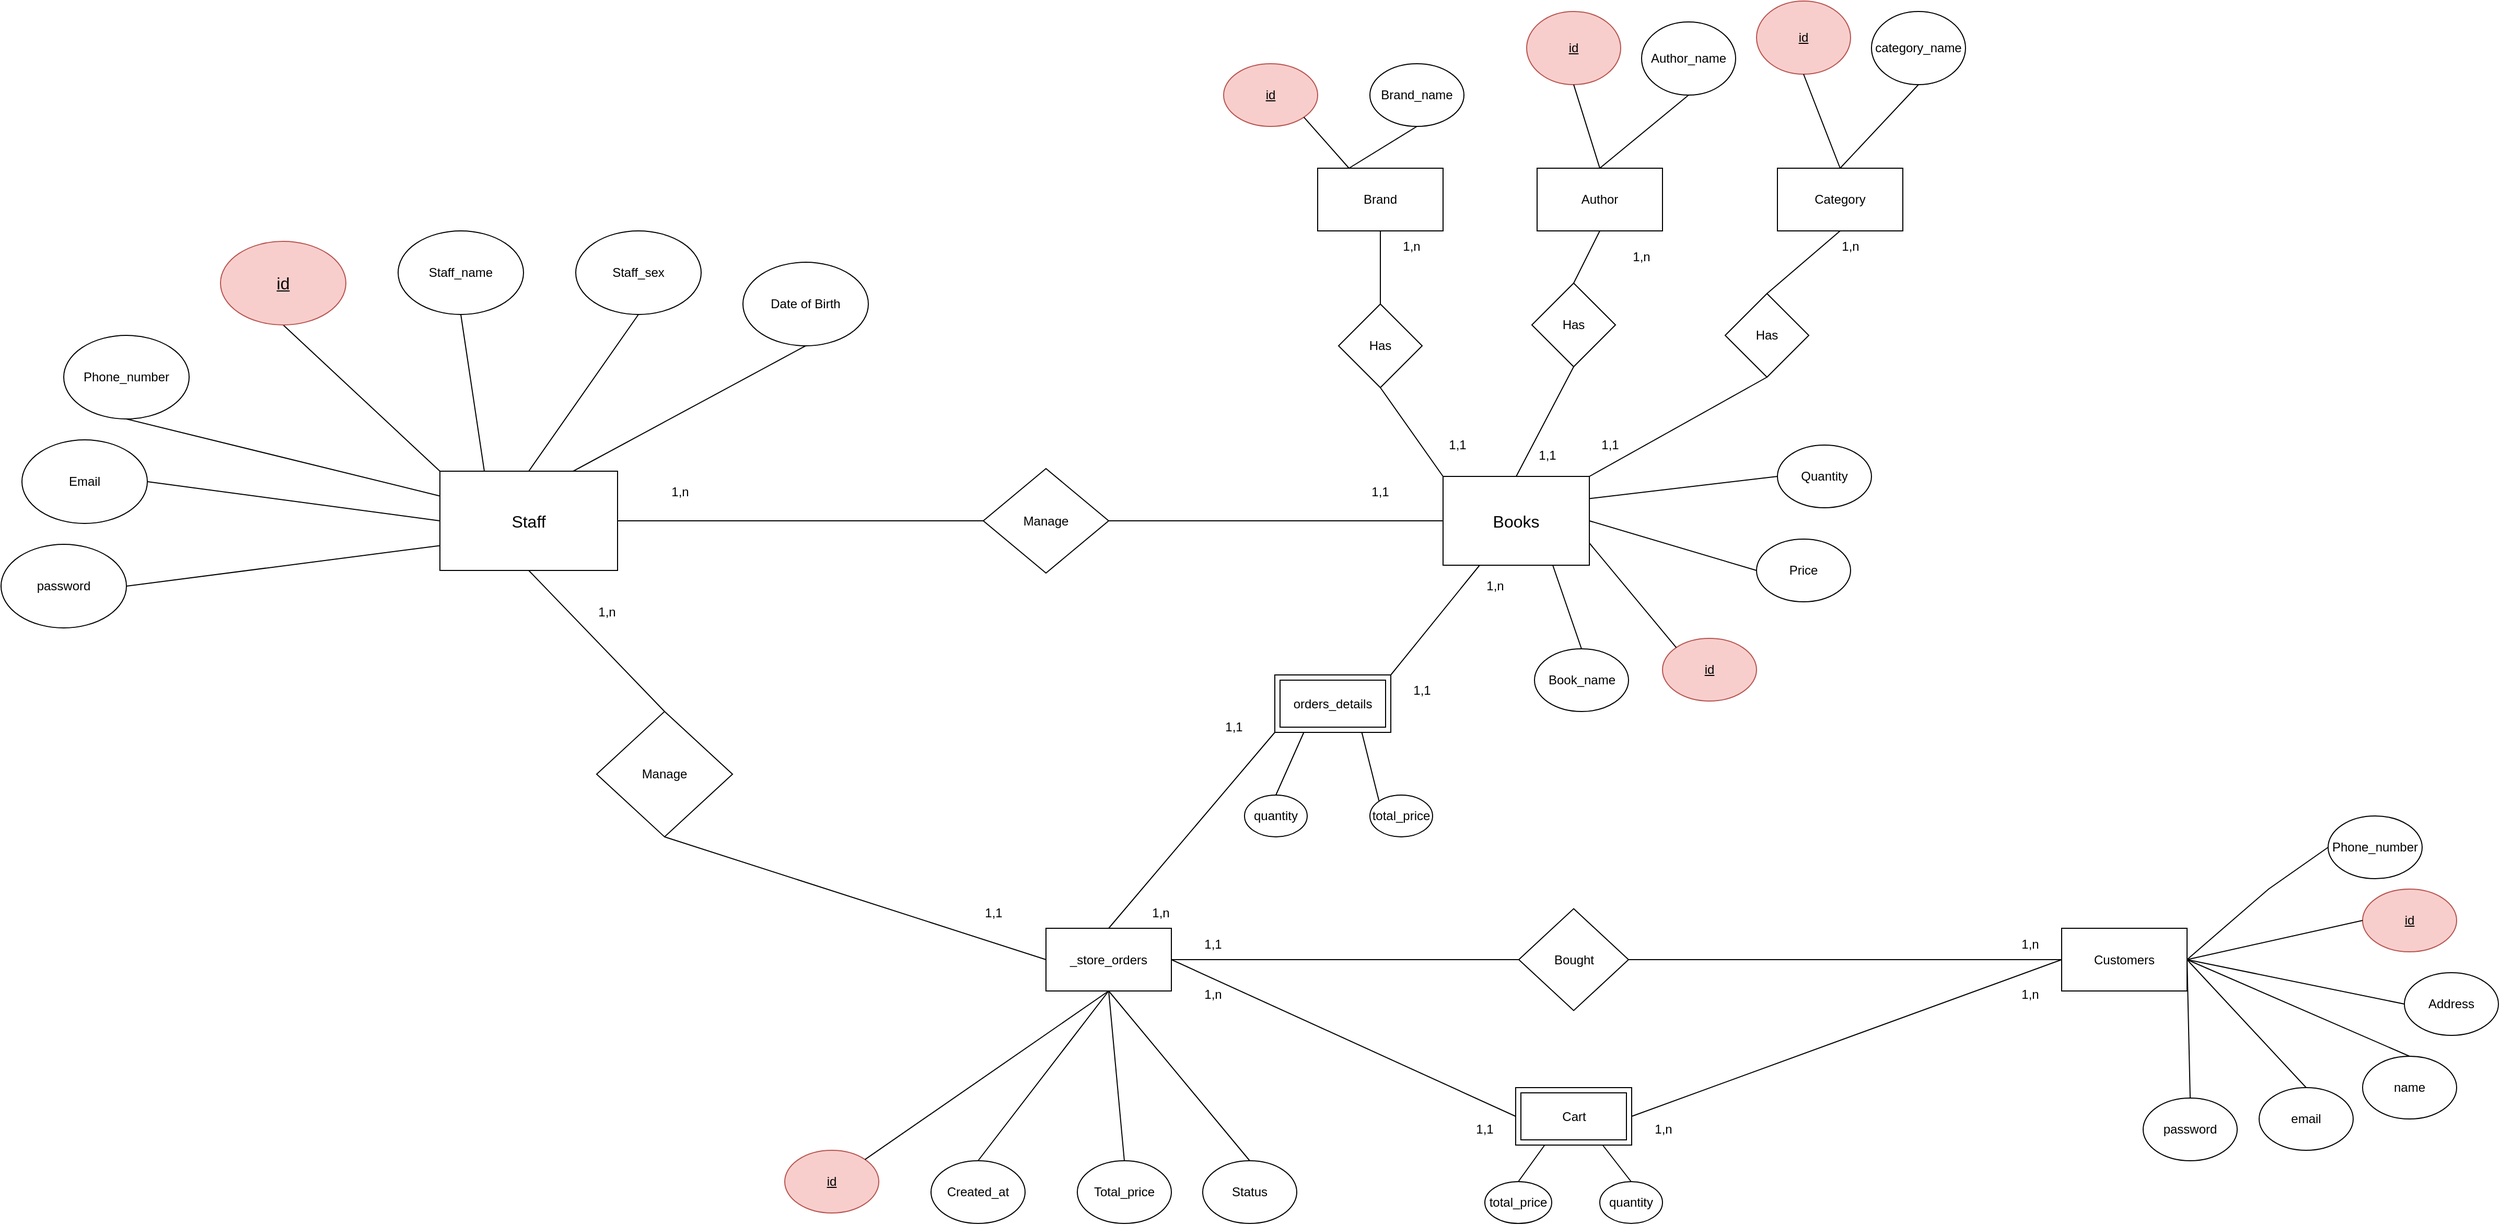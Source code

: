 <mxfile version="24.4.8" type="github">
  <diagram name="Trang-1" id="cpfGCwebBLhZB7NjU35e">
    <mxGraphModel dx="2704" dy="1691" grid="1" gridSize="10" guides="1" tooltips="1" connect="1" arrows="1" fold="1" page="1" pageScale="1" pageWidth="827" pageHeight="1169" math="0" shadow="0">
      <root>
        <mxCell id="0" />
        <mxCell id="1" parent="0" />
        <mxCell id="83NmvRRUWl_S1o7VBjnZ-1" value="Brand" style="rounded=0;whiteSpace=wrap;html=1;" parent="1" vertex="1">
          <mxGeometry x="250" y="-160" width="120" height="60" as="geometry" />
        </mxCell>
        <mxCell id="83NmvRRUWl_S1o7VBjnZ-81" style="rounded=0;orthogonalLoop=1;jettySize=auto;html=1;exitX=1;exitY=0.25;exitDx=0;exitDy=0;entryX=0;entryY=0.5;entryDx=0;entryDy=0;endArrow=none;endFill=0;" parent="1" source="83NmvRRUWl_S1o7VBjnZ-2" target="83NmvRRUWl_S1o7VBjnZ-79" edge="1">
          <mxGeometry relative="1" as="geometry" />
        </mxCell>
        <mxCell id="83NmvRRUWl_S1o7VBjnZ-2" value="&lt;font style=&quot;font-size: 16px;&quot;&gt;Books&lt;/font&gt;" style="rounded=0;whiteSpace=wrap;html=1;" parent="1" vertex="1">
          <mxGeometry x="370" y="135" width="140" height="85" as="geometry" />
        </mxCell>
        <mxCell id="83NmvRRUWl_S1o7VBjnZ-3" value="Customers" style="rounded=0;whiteSpace=wrap;html=1;" parent="1" vertex="1">
          <mxGeometry x="962" y="567.5" width="120" height="60" as="geometry" />
        </mxCell>
        <mxCell id="83NmvRRUWl_S1o7VBjnZ-4" value="_store_orders" style="rounded=0;whiteSpace=wrap;html=1;" parent="1" vertex="1">
          <mxGeometry x="-10" y="567.5" width="120" height="60" as="geometry" />
        </mxCell>
        <mxCell id="83NmvRRUWl_S1o7VBjnZ-5" value="&lt;u&gt;id&lt;/u&gt;" style="ellipse;whiteSpace=wrap;html=1;fillColor=#f8cecc;strokeColor=#b85450;" parent="1" vertex="1">
          <mxGeometry x="160" y="-260" width="90" height="60" as="geometry" />
        </mxCell>
        <mxCell id="83NmvRRUWl_S1o7VBjnZ-6" value="Brand_name" style="ellipse;whiteSpace=wrap;html=1;" parent="1" vertex="1">
          <mxGeometry x="300" y="-260" width="90" height="60" as="geometry" />
        </mxCell>
        <mxCell id="83NmvRRUWl_S1o7VBjnZ-7" value="" style="endArrow=none;html=1;rounded=0;exitX=0.25;exitY=0;exitDx=0;exitDy=0;entryX=1;entryY=1;entryDx=0;entryDy=0;" parent="1" source="83NmvRRUWl_S1o7VBjnZ-1" target="83NmvRRUWl_S1o7VBjnZ-5" edge="1">
          <mxGeometry width="50" height="50" relative="1" as="geometry">
            <mxPoint x="270" y="-100" as="sourcePoint" />
            <mxPoint x="320" y="-150" as="targetPoint" />
          </mxGeometry>
        </mxCell>
        <mxCell id="83NmvRRUWl_S1o7VBjnZ-8" value="" style="endArrow=none;html=1;rounded=0;exitX=0.25;exitY=0;exitDx=0;exitDy=0;entryX=0.5;entryY=1;entryDx=0;entryDy=0;" parent="1" source="83NmvRRUWl_S1o7VBjnZ-1" target="83NmvRRUWl_S1o7VBjnZ-6" edge="1">
          <mxGeometry width="50" height="50" relative="1" as="geometry">
            <mxPoint x="300" y="-70" as="sourcePoint" />
            <mxPoint x="277" y="-119" as="targetPoint" />
          </mxGeometry>
        </mxCell>
        <mxCell id="83NmvRRUWl_S1o7VBjnZ-9" value="" style="endArrow=none;html=1;rounded=0;exitX=0.5;exitY=0;exitDx=0;exitDy=0;entryX=0.5;entryY=1;entryDx=0;entryDy=0;startArrow=none;" parent="1" source="83NmvRRUWl_S1o7VBjnZ-29" target="83NmvRRUWl_S1o7VBjnZ-1" edge="1">
          <mxGeometry width="50" height="50" relative="1" as="geometry">
            <mxPoint x="450" y="80" as="sourcePoint" />
            <mxPoint x="500" y="30" as="targetPoint" />
          </mxGeometry>
        </mxCell>
        <mxCell id="83NmvRRUWl_S1o7VBjnZ-10" value="" style="endArrow=none;html=1;rounded=0;exitX=1;exitY=0;exitDx=0;exitDy=0;entryX=0.25;entryY=1;entryDx=0;entryDy=0;" parent="1" source="83NmvRRUWl_S1o7VBjnZ-30" target="83NmvRRUWl_S1o7VBjnZ-2" edge="1">
          <mxGeometry width="50" height="50" relative="1" as="geometry">
            <mxPoint x="630" y="445" as="sourcePoint" />
            <mxPoint x="720" y="285" as="targetPoint" />
            <Array as="points" />
          </mxGeometry>
        </mxCell>
        <mxCell id="83NmvRRUWl_S1o7VBjnZ-11" value="Bought" style="rhombus;whiteSpace=wrap;html=1;" parent="1" vertex="1">
          <mxGeometry x="442.5" y="548.75" width="105" height="97.5" as="geometry" />
        </mxCell>
        <mxCell id="83NmvRRUWl_S1o7VBjnZ-12" value="Book_name" style="ellipse;whiteSpace=wrap;html=1;" parent="1" vertex="1">
          <mxGeometry x="457.5" y="300" width="90" height="60" as="geometry" />
        </mxCell>
        <mxCell id="83NmvRRUWl_S1o7VBjnZ-13" value="&lt;u&gt;id&lt;/u&gt;" style="ellipse;whiteSpace=wrap;html=1;fillColor=#f8cecc;strokeColor=#b85450;" parent="1" vertex="1">
          <mxGeometry x="580" y="290" width="90" height="60" as="geometry" />
        </mxCell>
        <mxCell id="83NmvRRUWl_S1o7VBjnZ-14" value="Phone_number" style="ellipse;whiteSpace=wrap;html=1;" parent="1" vertex="1">
          <mxGeometry x="1217" y="460" width="90" height="60" as="geometry" />
        </mxCell>
        <mxCell id="83NmvRRUWl_S1o7VBjnZ-15" value="" style="endArrow=none;html=1;rounded=0;exitX=0;exitY=0.5;exitDx=0;exitDy=0;entryX=1;entryY=0.5;entryDx=0;entryDy=0;" parent="1" source="83NmvRRUWl_S1o7VBjnZ-14" target="83NmvRRUWl_S1o7VBjnZ-3" edge="1">
          <mxGeometry width="50" height="50" relative="1" as="geometry">
            <mxPoint x="1134" y="430" as="sourcePoint" />
            <mxPoint x="1012" y="630" as="targetPoint" />
            <Array as="points">
              <mxPoint x="1160" y="530" />
            </Array>
          </mxGeometry>
        </mxCell>
        <mxCell id="83NmvRRUWl_S1o7VBjnZ-16" value="name" style="ellipse;whiteSpace=wrap;html=1;" parent="1" vertex="1">
          <mxGeometry x="1250" y="690" width="90" height="60" as="geometry" />
        </mxCell>
        <mxCell id="83NmvRRUWl_S1o7VBjnZ-17" value="" style="endArrow=none;html=1;rounded=0;exitX=0.5;exitY=0;exitDx=0;exitDy=0;entryX=1;entryY=0.5;entryDx=0;entryDy=0;" parent="1" source="83NmvRRUWl_S1o7VBjnZ-16" target="83NmvRRUWl_S1o7VBjnZ-3" edge="1">
          <mxGeometry width="50" height="50" relative="1" as="geometry">
            <mxPoint x="1114" y="370" as="sourcePoint" />
            <mxPoint x="1214" y="595" as="targetPoint" />
          </mxGeometry>
        </mxCell>
        <mxCell id="83NmvRRUWl_S1o7VBjnZ-18" value="&lt;u&gt;id&lt;/u&gt;" style="ellipse;whiteSpace=wrap;html=1;fillColor=#f8cecc;strokeColor=#b85450;" parent="1" vertex="1">
          <mxGeometry x="1250" y="530" width="90" height="60" as="geometry" />
        </mxCell>
        <mxCell id="83NmvRRUWl_S1o7VBjnZ-19" value="" style="endArrow=none;html=1;rounded=0;exitX=0;exitY=0.5;exitDx=0;exitDy=0;entryX=1;entryY=0.5;entryDx=0;entryDy=0;" parent="1" source="83NmvRRUWl_S1o7VBjnZ-18" target="83NmvRRUWl_S1o7VBjnZ-3" edge="1">
          <mxGeometry width="50" height="50" relative="1" as="geometry">
            <mxPoint x="1074" y="280" as="sourcePoint" />
            <mxPoint x="1214" y="595" as="targetPoint" />
          </mxGeometry>
        </mxCell>
        <mxCell id="83NmvRRUWl_S1o7VBjnZ-20" value="Address" style="ellipse;whiteSpace=wrap;html=1;" parent="1" vertex="1">
          <mxGeometry x="1290" y="610" width="90" height="60" as="geometry" />
        </mxCell>
        <mxCell id="83NmvRRUWl_S1o7VBjnZ-21" value="" style="endArrow=none;html=1;rounded=0;entryX=0;entryY=0.5;entryDx=0;entryDy=0;exitX=1;exitY=0.5;exitDx=0;exitDy=0;" parent="1" source="83NmvRRUWl_S1o7VBjnZ-3" target="83NmvRRUWl_S1o7VBjnZ-20" edge="1">
          <mxGeometry width="50" height="50" relative="1" as="geometry">
            <mxPoint x="1232" y="580" as="sourcePoint" />
            <mxPoint x="1354" y="540" as="targetPoint" />
          </mxGeometry>
        </mxCell>
        <mxCell id="83NmvRRUWl_S1o7VBjnZ-22" value="Created_at" style="ellipse;whiteSpace=wrap;html=1;" parent="1" vertex="1">
          <mxGeometry x="-120" y="790" width="90" height="60" as="geometry" />
        </mxCell>
        <mxCell id="83NmvRRUWl_S1o7VBjnZ-23" value="" style="endArrow=none;html=1;rounded=0;entryX=0.5;entryY=1;entryDx=0;entryDy=0;exitX=0.5;exitY=0;exitDx=0;exitDy=0;" parent="1" source="83NmvRRUWl_S1o7VBjnZ-22" target="83NmvRRUWl_S1o7VBjnZ-4" edge="1">
          <mxGeometry width="50" height="50" relative="1" as="geometry">
            <mxPoint x="7.095" y="728.972" as="sourcePoint" />
            <mxPoint x="-40" y="585" as="targetPoint" />
            <Array as="points" />
          </mxGeometry>
        </mxCell>
        <mxCell id="83NmvRRUWl_S1o7VBjnZ-24" value="&lt;u&gt;id&lt;/u&gt;" style="ellipse;whiteSpace=wrap;html=1;fillColor=#f8cecc;strokeColor=#b85450;" parent="1" vertex="1">
          <mxGeometry x="-260" y="780" width="90" height="60" as="geometry" />
        </mxCell>
        <mxCell id="83NmvRRUWl_S1o7VBjnZ-25" value="" style="endArrow=none;html=1;rounded=0;entryX=0.5;entryY=1;entryDx=0;entryDy=0;exitX=1;exitY=0;exitDx=0;exitDy=0;" parent="1" source="83NmvRRUWl_S1o7VBjnZ-24" target="83NmvRRUWl_S1o7VBjnZ-4" edge="1">
          <mxGeometry width="50" height="50" relative="1" as="geometry">
            <mxPoint x="-150" y="490" as="sourcePoint" />
            <mxPoint x="-40" y="580" as="targetPoint" />
          </mxGeometry>
        </mxCell>
        <mxCell id="83NmvRRUWl_S1o7VBjnZ-26" value="quantity" style="ellipse;whiteSpace=wrap;html=1;" parent="1" vertex="1">
          <mxGeometry x="180" y="440" width="60" height="40" as="geometry" />
        </mxCell>
        <mxCell id="83NmvRRUWl_S1o7VBjnZ-27" value="total_price" style="ellipse;whiteSpace=wrap;html=1;" parent="1" vertex="1">
          <mxGeometry x="300" y="440" width="60" height="40" as="geometry" />
        </mxCell>
        <mxCell id="83NmvRRUWl_S1o7VBjnZ-28" value="" style="endArrow=none;html=1;rounded=0;entryX=0;entryY=0;entryDx=0;entryDy=0;exitX=0.75;exitY=1;exitDx=0;exitDy=0;" parent="1" source="83NmvRRUWl_S1o7VBjnZ-30" target="83NmvRRUWl_S1o7VBjnZ-27" edge="1">
          <mxGeometry width="50" height="50" relative="1" as="geometry">
            <mxPoint x="590" y="415" as="sourcePoint" />
            <mxPoint x="620" y="375" as="targetPoint" />
          </mxGeometry>
        </mxCell>
        <mxCell id="83NmvRRUWl_S1o7VBjnZ-29" value="Has" style="rhombus;whiteSpace=wrap;html=1;" parent="1" vertex="1">
          <mxGeometry x="270" y="-30" width="80" height="80" as="geometry" />
        </mxCell>
        <mxCell id="83NmvRRUWl_S1o7VBjnZ-30" value="orders_details" style="shape=ext;margin=3;double=1;whiteSpace=wrap;html=1;align=center;arcSize=20;fillOpacity=100;direction=east;rotation=0;" parent="1" vertex="1">
          <mxGeometry x="209" y="325" width="111" height="55" as="geometry" />
        </mxCell>
        <mxCell id="83NmvRRUWl_S1o7VBjnZ-31" value="" style="endArrow=none;html=1;rounded=0;entryX=0;entryY=1;entryDx=0;entryDy=0;exitX=0.5;exitY=0;exitDx=0;exitDy=0;" parent="1" source="83NmvRRUWl_S1o7VBjnZ-4" target="83NmvRRUWl_S1o7VBjnZ-30" edge="1">
          <mxGeometry width="50" height="50" relative="1" as="geometry">
            <mxPoint x="380" y="285" as="sourcePoint" />
            <mxPoint x="420" y="260" as="targetPoint" />
          </mxGeometry>
        </mxCell>
        <mxCell id="83NmvRRUWl_S1o7VBjnZ-32" value="" style="endArrow=none;html=1;rounded=0;entryX=0.5;entryY=1;entryDx=0;entryDy=0;exitX=0;exitY=0;exitDx=0;exitDy=0;" parent="1" source="83NmvRRUWl_S1o7VBjnZ-2" target="83NmvRRUWl_S1o7VBjnZ-29" edge="1">
          <mxGeometry width="50" height="50" relative="1" as="geometry">
            <mxPoint x="436" y="135" as="sourcePoint" />
            <mxPoint x="445" y="-70" as="targetPoint" />
          </mxGeometry>
        </mxCell>
        <mxCell id="83NmvRRUWl_S1o7VBjnZ-33" value="1,n" style="text;html=1;strokeColor=none;fillColor=none;align=center;verticalAlign=middle;whiteSpace=wrap;rounded=0;" parent="1" vertex="1">
          <mxGeometry x="310" y="-100" width="60" height="30" as="geometry" />
        </mxCell>
        <mxCell id="83NmvRRUWl_S1o7VBjnZ-34" value="1,1" style="text;html=1;strokeColor=none;fillColor=none;align=center;verticalAlign=middle;whiteSpace=wrap;rounded=0;" parent="1" vertex="1">
          <mxGeometry x="354" y="90" width="60" height="30" as="geometry" />
        </mxCell>
        <mxCell id="83NmvRRUWl_S1o7VBjnZ-35" value="" style="endArrow=none;html=1;rounded=0;entryX=0.5;entryY=0;entryDx=0;entryDy=0;exitX=0.25;exitY=1;exitDx=0;exitDy=0;" parent="1" source="83NmvRRUWl_S1o7VBjnZ-30" target="83NmvRRUWl_S1o7VBjnZ-26" edge="1">
          <mxGeometry width="50" height="50" relative="1" as="geometry">
            <mxPoint x="350" y="340" as="sourcePoint" />
            <mxPoint x="400" y="290" as="targetPoint" />
          </mxGeometry>
        </mxCell>
        <mxCell id="83NmvRRUWl_S1o7VBjnZ-36" value="" style="endArrow=none;html=1;rounded=0;exitX=1;exitY=0.75;exitDx=0;exitDy=0;entryX=0;entryY=0;entryDx=0;entryDy=0;" parent="1" source="83NmvRRUWl_S1o7VBjnZ-2" target="83NmvRRUWl_S1o7VBjnZ-13" edge="1">
          <mxGeometry width="50" height="50" relative="1" as="geometry">
            <mxPoint x="550" y="120" as="sourcePoint" />
            <mxPoint x="600" y="70" as="targetPoint" />
          </mxGeometry>
        </mxCell>
        <mxCell id="83NmvRRUWl_S1o7VBjnZ-37" value="" style="endArrow=none;html=1;rounded=0;entryX=0.5;entryY=0;entryDx=0;entryDy=0;exitX=0.75;exitY=1;exitDx=0;exitDy=0;" parent="1" source="83NmvRRUWl_S1o7VBjnZ-2" target="83NmvRRUWl_S1o7VBjnZ-12" edge="1">
          <mxGeometry width="50" height="50" relative="1" as="geometry">
            <mxPoint x="450" y="230" as="sourcePoint" />
            <mxPoint x="645" y="100" as="targetPoint" />
            <Array as="points" />
          </mxGeometry>
        </mxCell>
        <mxCell id="83NmvRRUWl_S1o7VBjnZ-38" value="" style="endArrow=none;html=1;rounded=0;exitX=1;exitY=0.5;exitDx=0;exitDy=0;entryX=0;entryY=0.5;entryDx=0;entryDy=0;" parent="1" source="83NmvRRUWl_S1o7VBjnZ-4" target="83NmvRRUWl_S1o7VBjnZ-11" edge="1">
          <mxGeometry width="50" height="50" relative="1" as="geometry">
            <mxPoint x="170" y="610" as="sourcePoint" />
            <mxPoint x="220" y="560" as="targetPoint" />
          </mxGeometry>
        </mxCell>
        <mxCell id="83NmvRRUWl_S1o7VBjnZ-39" value="" style="endArrow=none;html=1;rounded=0;exitX=1;exitY=0.5;exitDx=0;exitDy=0;entryX=0;entryY=0.5;entryDx=0;entryDy=0;" parent="1" source="83NmvRRUWl_S1o7VBjnZ-11" target="83NmvRRUWl_S1o7VBjnZ-3" edge="1">
          <mxGeometry width="50" height="50" relative="1" as="geometry">
            <mxPoint x="485" y="596.73" as="sourcePoint" />
            <mxPoint x="780" y="596.73" as="targetPoint" />
          </mxGeometry>
        </mxCell>
        <mxCell id="83NmvRRUWl_S1o7VBjnZ-40" value="1,n" style="text;html=1;strokeColor=none;fillColor=none;align=center;verticalAlign=middle;whiteSpace=wrap;rounded=0;" parent="1" vertex="1">
          <mxGeometry x="390" y="225" width="60" height="30" as="geometry" />
        </mxCell>
        <mxCell id="83NmvRRUWl_S1o7VBjnZ-41" value="1,n" style="text;html=1;strokeColor=none;fillColor=none;align=center;verticalAlign=middle;whiteSpace=wrap;rounded=0;" parent="1" vertex="1">
          <mxGeometry x="70" y="537.5" width="60" height="30" as="geometry" />
        </mxCell>
        <mxCell id="83NmvRRUWl_S1o7VBjnZ-42" value="1,n" style="text;html=1;strokeColor=none;fillColor=none;align=center;verticalAlign=middle;whiteSpace=wrap;rounded=0;" parent="1" vertex="1">
          <mxGeometry x="902" y="567.5" width="60" height="30" as="geometry" />
        </mxCell>
        <mxCell id="83NmvRRUWl_S1o7VBjnZ-43" value="1,1" style="text;html=1;strokeColor=none;fillColor=none;align=center;verticalAlign=middle;whiteSpace=wrap;rounded=0;" parent="1" vertex="1">
          <mxGeometry x="120" y="567.5" width="60" height="30" as="geometry" />
        </mxCell>
        <mxCell id="83NmvRRUWl_S1o7VBjnZ-57" value="1,1" style="text;html=1;strokeColor=none;fillColor=none;align=center;verticalAlign=middle;whiteSpace=wrap;rounded=0;" parent="1" vertex="1">
          <mxGeometry x="320" y="325" width="60" height="30" as="geometry" />
        </mxCell>
        <mxCell id="83NmvRRUWl_S1o7VBjnZ-62" value="1,1" style="text;html=1;strokeColor=none;fillColor=none;align=center;verticalAlign=middle;whiteSpace=wrap;rounded=0;" parent="1" vertex="1">
          <mxGeometry x="140" y="360" width="60" height="30" as="geometry" />
        </mxCell>
        <mxCell id="83NmvRRUWl_S1o7VBjnZ-63" value="Author" style="rounded=0;whiteSpace=wrap;html=1;" parent="1" vertex="1">
          <mxGeometry x="460" y="-160" width="120" height="60" as="geometry" />
        </mxCell>
        <mxCell id="83NmvRRUWl_S1o7VBjnZ-64" value="" style="endArrow=none;html=1;rounded=0;entryX=0.5;entryY=1;entryDx=0;entryDy=0;exitX=0.5;exitY=0;exitDx=0;exitDy=0;startArrow=none;" parent="1" source="83NmvRRUWl_S1o7VBjnZ-66" target="83NmvRRUWl_S1o7VBjnZ-63" edge="1">
          <mxGeometry width="50" height="50" relative="1" as="geometry">
            <mxPoint x="470" y="-30" as="sourcePoint" />
            <mxPoint x="520" y="-80" as="targetPoint" />
          </mxGeometry>
        </mxCell>
        <mxCell id="83NmvRRUWl_S1o7VBjnZ-65" value="" style="endArrow=none;html=1;rounded=0;entryX=0.5;entryY=1;entryDx=0;entryDy=0;exitX=0.5;exitY=0;exitDx=0;exitDy=0;" parent="1" source="83NmvRRUWl_S1o7VBjnZ-2" target="83NmvRRUWl_S1o7VBjnZ-66" edge="1">
          <mxGeometry width="50" height="50" relative="1" as="geometry">
            <mxPoint x="440" y="135" as="sourcePoint" />
            <mxPoint x="520" y="-100" as="targetPoint" />
          </mxGeometry>
        </mxCell>
        <mxCell id="83NmvRRUWl_S1o7VBjnZ-66" value="Has" style="rhombus;whiteSpace=wrap;html=1;" parent="1" vertex="1">
          <mxGeometry x="455" y="-50" width="80" height="80" as="geometry" />
        </mxCell>
        <mxCell id="83NmvRRUWl_S1o7VBjnZ-67" value="1,n" style="text;html=1;strokeColor=none;fillColor=none;align=center;verticalAlign=middle;whiteSpace=wrap;rounded=0;" parent="1" vertex="1">
          <mxGeometry x="530" y="-90" width="60" height="30" as="geometry" />
        </mxCell>
        <mxCell id="83NmvRRUWl_S1o7VBjnZ-68" value="1,1" style="text;html=1;strokeColor=none;fillColor=none;align=center;verticalAlign=middle;whiteSpace=wrap;rounded=0;" parent="1" vertex="1">
          <mxGeometry x="440" y="100" width="60" height="30" as="geometry" />
        </mxCell>
        <mxCell id="83NmvRRUWl_S1o7VBjnZ-69" value="&lt;u&gt;id&lt;/u&gt;" style="ellipse;whiteSpace=wrap;html=1;fillColor=#f8cecc;strokeColor=#b85450;" parent="1" vertex="1">
          <mxGeometry x="450" y="-310" width="90" height="70" as="geometry" />
        </mxCell>
        <mxCell id="83NmvRRUWl_S1o7VBjnZ-70" value="Author_name" style="ellipse;whiteSpace=wrap;html=1;" parent="1" vertex="1">
          <mxGeometry x="560" y="-300" width="90" height="70" as="geometry" />
        </mxCell>
        <mxCell id="83NmvRRUWl_S1o7VBjnZ-71" value="" style="endArrow=none;html=1;rounded=0;exitX=0.5;exitY=0;exitDx=0;exitDy=0;entryX=0.5;entryY=1;entryDx=0;entryDy=0;" parent="1" source="83NmvRRUWl_S1o7VBjnZ-63" target="83NmvRRUWl_S1o7VBjnZ-70" edge="1">
          <mxGeometry width="50" height="50" relative="1" as="geometry">
            <mxPoint x="690" y="-150" as="sourcePoint" />
            <mxPoint x="740" y="-200" as="targetPoint" />
          </mxGeometry>
        </mxCell>
        <mxCell id="83NmvRRUWl_S1o7VBjnZ-72" value="" style="endArrow=none;html=1;rounded=0;exitX=0.5;exitY=0;exitDx=0;exitDy=0;entryX=0.5;entryY=1;entryDx=0;entryDy=0;" parent="1" source="83NmvRRUWl_S1o7VBjnZ-63" target="83NmvRRUWl_S1o7VBjnZ-69" edge="1">
          <mxGeometry width="50" height="50" relative="1" as="geometry">
            <mxPoint x="530" y="-150" as="sourcePoint" />
            <mxPoint x="615" y="-220" as="targetPoint" />
          </mxGeometry>
        </mxCell>
        <mxCell id="83NmvRRUWl_S1o7VBjnZ-73" value="Price" style="ellipse;whiteSpace=wrap;html=1;" parent="1" vertex="1">
          <mxGeometry x="670" y="195" width="90" height="60" as="geometry" />
        </mxCell>
        <mxCell id="83NmvRRUWl_S1o7VBjnZ-74" value="" style="endArrow=none;html=1;rounded=0;exitX=1;exitY=0.5;exitDx=0;exitDy=0;entryX=0;entryY=0.5;entryDx=0;entryDy=0;" parent="1" source="83NmvRRUWl_S1o7VBjnZ-2" target="83NmvRRUWl_S1o7VBjnZ-73" edge="1">
          <mxGeometry width="50" height="50" relative="1" as="geometry">
            <mxPoint x="510" y="170" as="sourcePoint" />
            <mxPoint x="560" y="120" as="targetPoint" />
          </mxGeometry>
        </mxCell>
        <mxCell id="83NmvRRUWl_S1o7VBjnZ-75" value="Total_price" style="ellipse;whiteSpace=wrap;html=1;" parent="1" vertex="1">
          <mxGeometry x="20" y="790" width="90" height="60" as="geometry" />
        </mxCell>
        <mxCell id="83NmvRRUWl_S1o7VBjnZ-76" value="" style="endArrow=none;html=1;rounded=0;entryX=0.5;entryY=1;entryDx=0;entryDy=0;exitX=0.5;exitY=0;exitDx=0;exitDy=0;" parent="1" source="83NmvRRUWl_S1o7VBjnZ-75" target="83NmvRRUWl_S1o7VBjnZ-4" edge="1">
          <mxGeometry width="50" height="50" relative="1" as="geometry">
            <mxPoint x="130" y="710" as="sourcePoint" />
            <mxPoint x="180" y="660" as="targetPoint" />
          </mxGeometry>
        </mxCell>
        <mxCell id="83NmvRRUWl_S1o7VBjnZ-77" value="Status" style="ellipse;whiteSpace=wrap;html=1;" parent="1" vertex="1">
          <mxGeometry x="140" y="790" width="90" height="60" as="geometry" />
        </mxCell>
        <mxCell id="83NmvRRUWl_S1o7VBjnZ-78" value="" style="endArrow=none;html=1;rounded=0;entryX=0.5;entryY=1;entryDx=0;entryDy=0;exitX=0.5;exitY=0;exitDx=0;exitDy=0;" parent="1" source="83NmvRRUWl_S1o7VBjnZ-77" target="83NmvRRUWl_S1o7VBjnZ-4" edge="1">
          <mxGeometry width="50" height="50" relative="1" as="geometry">
            <mxPoint x="170" y="750" as="sourcePoint" />
            <mxPoint x="220" y="700" as="targetPoint" />
          </mxGeometry>
        </mxCell>
        <mxCell id="83NmvRRUWl_S1o7VBjnZ-79" value="Quantity" style="ellipse;whiteSpace=wrap;html=1;" parent="1" vertex="1">
          <mxGeometry x="690" y="105" width="90" height="60" as="geometry" />
        </mxCell>
        <mxCell id="83NmvRRUWl_S1o7VBjnZ-82" value="Category" style="rounded=0;whiteSpace=wrap;html=1;" parent="1" vertex="1">
          <mxGeometry x="690" y="-160" width="120" height="60" as="geometry" />
        </mxCell>
        <mxCell id="83NmvRRUWl_S1o7VBjnZ-83" value="" style="endArrow=none;html=1;rounded=0;entryX=0.5;entryY=1;entryDx=0;entryDy=0;exitX=0.5;exitY=0;exitDx=0;exitDy=0;startArrow=none;" parent="1" source="83NmvRRUWl_S1o7VBjnZ-85" target="83NmvRRUWl_S1o7VBjnZ-82" edge="1">
          <mxGeometry width="50" height="50" relative="1" as="geometry">
            <mxPoint x="690" y="-40" as="sourcePoint" />
            <mxPoint x="740" y="-90" as="targetPoint" />
          </mxGeometry>
        </mxCell>
        <mxCell id="83NmvRRUWl_S1o7VBjnZ-84" value="" style="endArrow=none;html=1;rounded=0;entryX=0.5;entryY=1;entryDx=0;entryDy=0;exitX=1;exitY=0;exitDx=0;exitDy=0;" parent="1" source="83NmvRRUWl_S1o7VBjnZ-2" target="83NmvRRUWl_S1o7VBjnZ-85" edge="1">
          <mxGeometry width="50" height="50" relative="1" as="geometry">
            <mxPoint x="600" y="147.5" as="sourcePoint" />
            <mxPoint x="680" y="-87.5" as="targetPoint" />
          </mxGeometry>
        </mxCell>
        <mxCell id="83NmvRRUWl_S1o7VBjnZ-85" value="Has" style="rhombus;whiteSpace=wrap;html=1;" parent="1" vertex="1">
          <mxGeometry x="640" y="-40" width="80" height="80" as="geometry" />
        </mxCell>
        <mxCell id="83NmvRRUWl_S1o7VBjnZ-86" value="1,n" style="text;html=1;strokeColor=none;fillColor=none;align=center;verticalAlign=middle;whiteSpace=wrap;rounded=0;" parent="1" vertex="1">
          <mxGeometry x="730" y="-100" width="60" height="30" as="geometry" />
        </mxCell>
        <mxCell id="83NmvRRUWl_S1o7VBjnZ-87" value="1,1" style="text;html=1;strokeColor=none;fillColor=none;align=center;verticalAlign=middle;whiteSpace=wrap;rounded=0;" parent="1" vertex="1">
          <mxGeometry x="500" y="90" width="60" height="30" as="geometry" />
        </mxCell>
        <mxCell id="83NmvRRUWl_S1o7VBjnZ-88" value="&lt;u&gt;id&lt;/u&gt;" style="ellipse;whiteSpace=wrap;html=1;fillColor=#f8cecc;strokeColor=#b85450;" parent="1" vertex="1">
          <mxGeometry x="670" y="-320" width="90" height="70" as="geometry" />
        </mxCell>
        <mxCell id="83NmvRRUWl_S1o7VBjnZ-89" value="category_name" style="ellipse;whiteSpace=wrap;html=1;" parent="1" vertex="1">
          <mxGeometry x="780" y="-310" width="90" height="70" as="geometry" />
        </mxCell>
        <mxCell id="83NmvRRUWl_S1o7VBjnZ-90" value="" style="endArrow=none;html=1;rounded=0;exitX=0.5;exitY=0;exitDx=0;exitDy=0;entryX=0.5;entryY=1;entryDx=0;entryDy=0;" parent="1" source="83NmvRRUWl_S1o7VBjnZ-82" target="83NmvRRUWl_S1o7VBjnZ-89" edge="1">
          <mxGeometry width="50" height="50" relative="1" as="geometry">
            <mxPoint x="910" y="-160" as="sourcePoint" />
            <mxPoint x="960" y="-210" as="targetPoint" />
          </mxGeometry>
        </mxCell>
        <mxCell id="83NmvRRUWl_S1o7VBjnZ-91" value="" style="endArrow=none;html=1;rounded=0;exitX=0.5;exitY=0;exitDx=0;exitDy=0;entryX=0.5;entryY=1;entryDx=0;entryDy=0;" parent="1" source="83NmvRRUWl_S1o7VBjnZ-82" target="83NmvRRUWl_S1o7VBjnZ-88" edge="1">
          <mxGeometry width="50" height="50" relative="1" as="geometry">
            <mxPoint x="750" y="-160" as="sourcePoint" />
            <mxPoint x="835" y="-230" as="targetPoint" />
          </mxGeometry>
        </mxCell>
        <mxCell id="83NmvRRUWl_S1o7VBjnZ-92" value="" style="endArrow=none;html=1;rounded=0;entryX=1;entryY=0.5;entryDx=0;entryDy=0;exitX=0.5;exitY=0;exitDx=0;exitDy=0;" parent="1" source="83NmvRRUWl_S1o7VBjnZ-93" target="83NmvRRUWl_S1o7VBjnZ-3" edge="1">
          <mxGeometry width="50" height="50" relative="1" as="geometry">
            <mxPoint x="1082" y="700" as="sourcePoint" />
            <mxPoint x="1092" y="608" as="targetPoint" />
          </mxGeometry>
        </mxCell>
        <mxCell id="83NmvRRUWl_S1o7VBjnZ-93" value="email" style="ellipse;whiteSpace=wrap;html=1;" parent="1" vertex="1">
          <mxGeometry x="1151" y="720" width="90" height="60" as="geometry" />
        </mxCell>
        <mxCell id="83NmvRRUWl_S1o7VBjnZ-94" value="" style="endArrow=none;html=1;rounded=0;entryX=1;entryY=0.5;entryDx=0;entryDy=0;exitX=0.5;exitY=0;exitDx=0;exitDy=0;" parent="1" source="83NmvRRUWl_S1o7VBjnZ-95" target="83NmvRRUWl_S1o7VBjnZ-3" edge="1">
          <mxGeometry width="50" height="50" relative="1" as="geometry">
            <mxPoint x="1100" y="740" as="sourcePoint" />
            <mxPoint x="1092" y="608" as="targetPoint" />
          </mxGeometry>
        </mxCell>
        <mxCell id="83NmvRRUWl_S1o7VBjnZ-95" value="password" style="ellipse;whiteSpace=wrap;html=1;" parent="1" vertex="1">
          <mxGeometry x="1040" y="730" width="90" height="60" as="geometry" />
        </mxCell>
        <mxCell id="83NmvRRUWl_S1o7VBjnZ-96" value="" style="endArrow=none;html=1;rounded=0;exitX=1;exitY=0.5;exitDx=0;exitDy=0;entryX=0;entryY=0.5;entryDx=0;entryDy=0;" parent="1" source="83NmvRRUWl_S1o7VBjnZ-4" target="83NmvRRUWl_S1o7VBjnZ-97" edge="1">
          <mxGeometry width="50" height="50" relative="1" as="geometry">
            <mxPoint x="300" y="660" as="sourcePoint" />
            <mxPoint x="440" y="740" as="targetPoint" />
          </mxGeometry>
        </mxCell>
        <mxCell id="83NmvRRUWl_S1o7VBjnZ-101" style="rounded=0;orthogonalLoop=1;jettySize=auto;html=1;exitX=0.25;exitY=1;exitDx=0;exitDy=0;entryX=0.5;entryY=0;entryDx=0;entryDy=0;endArrow=none;endFill=0;" parent="1" source="83NmvRRUWl_S1o7VBjnZ-97" target="83NmvRRUWl_S1o7VBjnZ-99" edge="1">
          <mxGeometry relative="1" as="geometry" />
        </mxCell>
        <mxCell id="83NmvRRUWl_S1o7VBjnZ-102" style="rounded=0;orthogonalLoop=1;jettySize=auto;html=1;exitX=0.75;exitY=1;exitDx=0;exitDy=0;entryX=0.5;entryY=0;entryDx=0;entryDy=0;endArrow=none;endFill=0;" parent="1" source="83NmvRRUWl_S1o7VBjnZ-97" target="83NmvRRUWl_S1o7VBjnZ-100" edge="1">
          <mxGeometry relative="1" as="geometry" />
        </mxCell>
        <mxCell id="83NmvRRUWl_S1o7VBjnZ-97" value="Cart" style="shape=ext;margin=3;double=1;whiteSpace=wrap;html=1;align=center;arcSize=20;fillOpacity=100;direction=east;rotation=0;" parent="1" vertex="1">
          <mxGeometry x="439.5" y="720" width="111" height="55" as="geometry" />
        </mxCell>
        <mxCell id="83NmvRRUWl_S1o7VBjnZ-98" value="" style="endArrow=none;html=1;rounded=0;exitX=0;exitY=0.5;exitDx=0;exitDy=0;entryX=1;entryY=0.5;entryDx=0;entryDy=0;" parent="1" source="83NmvRRUWl_S1o7VBjnZ-3" target="83NmvRRUWl_S1o7VBjnZ-97" edge="1">
          <mxGeometry width="50" height="50" relative="1" as="geometry">
            <mxPoint x="120" y="608" as="sourcePoint" />
            <mxPoint x="449" y="758" as="targetPoint" />
          </mxGeometry>
        </mxCell>
        <mxCell id="83NmvRRUWl_S1o7VBjnZ-99" value="total_price" style="ellipse;whiteSpace=wrap;html=1;" parent="1" vertex="1">
          <mxGeometry x="410" y="810" width="64" height="40" as="geometry" />
        </mxCell>
        <mxCell id="83NmvRRUWl_S1o7VBjnZ-100" value="quantity" style="ellipse;whiteSpace=wrap;html=1;" parent="1" vertex="1">
          <mxGeometry x="520" y="810" width="60" height="40" as="geometry" />
        </mxCell>
        <mxCell id="83NmvRRUWl_S1o7VBjnZ-103" value="1,1" style="text;html=1;strokeColor=none;fillColor=none;align=center;verticalAlign=middle;whiteSpace=wrap;rounded=0;" parent="1" vertex="1">
          <mxGeometry x="379.5" y="745" width="60" height="30" as="geometry" />
        </mxCell>
        <mxCell id="83NmvRRUWl_S1o7VBjnZ-104" value="1,n" style="text;html=1;strokeColor=none;fillColor=none;align=center;verticalAlign=middle;whiteSpace=wrap;rounded=0;" parent="1" vertex="1">
          <mxGeometry x="550.5" y="745" width="60" height="30" as="geometry" />
        </mxCell>
        <mxCell id="83NmvRRUWl_S1o7VBjnZ-105" value="1,n" style="text;html=1;strokeColor=none;fillColor=none;align=center;verticalAlign=middle;whiteSpace=wrap;rounded=0;" parent="1" vertex="1">
          <mxGeometry x="902" y="616.25" width="60" height="30" as="geometry" />
        </mxCell>
        <mxCell id="83NmvRRUWl_S1o7VBjnZ-106" value="1,n" style="text;html=1;strokeColor=none;fillColor=none;align=center;verticalAlign=middle;whiteSpace=wrap;rounded=0;" parent="1" vertex="1">
          <mxGeometry x="120" y="616.25" width="60" height="30" as="geometry" />
        </mxCell>
        <mxCell id="hMC6h4Yp5YrW9y4uXpZb-2" style="edgeStyle=orthogonalEdgeStyle;rounded=0;orthogonalLoop=1;jettySize=auto;html=1;exitX=1;exitY=0.5;exitDx=0;exitDy=0;endArrow=none;endFill=0;entryX=0;entryY=0.5;entryDx=0;entryDy=0;" parent="1" source="hMC6h4Yp5YrW9y4uXpZb-1" target="hMC6h4Yp5YrW9y4uXpZb-3" edge="1">
          <mxGeometry relative="1" as="geometry">
            <mxPoint x="-170" y="177" as="targetPoint" />
          </mxGeometry>
        </mxCell>
        <mxCell id="hMC6h4Yp5YrW9y4uXpZb-7" style="rounded=0;orthogonalLoop=1;jettySize=auto;html=1;exitX=0.5;exitY=1;exitDx=0;exitDy=0;entryX=0;entryY=0.5;entryDx=0;entryDy=0;endArrow=none;endFill=0;" parent="1" source="hMC6h4Yp5YrW9y4uXpZb-9" target="83NmvRRUWl_S1o7VBjnZ-4" edge="1">
          <mxGeometry relative="1" as="geometry" />
        </mxCell>
        <mxCell id="hMC6h4Yp5YrW9y4uXpZb-17" style="rounded=0;orthogonalLoop=1;jettySize=auto;html=1;exitX=0;exitY=0;exitDx=0;exitDy=0;entryX=0.5;entryY=1;entryDx=0;entryDy=0;endArrow=none;endFill=0;" parent="1" source="hMC6h4Yp5YrW9y4uXpZb-1" target="hMC6h4Yp5YrW9y4uXpZb-14" edge="1">
          <mxGeometry relative="1" as="geometry" />
        </mxCell>
        <mxCell id="hMC6h4Yp5YrW9y4uXpZb-18" style="rounded=0;orthogonalLoop=1;jettySize=auto;html=1;exitX=0.25;exitY=0;exitDx=0;exitDy=0;entryX=0.5;entryY=1;entryDx=0;entryDy=0;endArrow=none;endFill=0;" parent="1" source="hMC6h4Yp5YrW9y4uXpZb-1" target="hMC6h4Yp5YrW9y4uXpZb-13" edge="1">
          <mxGeometry relative="1" as="geometry" />
        </mxCell>
        <mxCell id="hMC6h4Yp5YrW9y4uXpZb-19" style="rounded=0;orthogonalLoop=1;jettySize=auto;html=1;exitX=0.75;exitY=0;exitDx=0;exitDy=0;entryX=0.5;entryY=1;entryDx=0;entryDy=0;endArrow=none;endFill=0;" parent="1" source="hMC6h4Yp5YrW9y4uXpZb-1" target="hMC6h4Yp5YrW9y4uXpZb-15" edge="1">
          <mxGeometry relative="1" as="geometry" />
        </mxCell>
        <mxCell id="hMC6h4Yp5YrW9y4uXpZb-20" style="rounded=0;orthogonalLoop=1;jettySize=auto;html=1;exitX=0.5;exitY=0;exitDx=0;exitDy=0;entryX=0.5;entryY=1;entryDx=0;entryDy=0;endArrow=none;endFill=0;" parent="1" source="hMC6h4Yp5YrW9y4uXpZb-1" target="hMC6h4Yp5YrW9y4uXpZb-12" edge="1">
          <mxGeometry relative="1" as="geometry" />
        </mxCell>
        <mxCell id="hMC6h4Yp5YrW9y4uXpZb-21" style="rounded=0;orthogonalLoop=1;jettySize=auto;html=1;exitX=0;exitY=0.25;exitDx=0;exitDy=0;entryX=0.5;entryY=1;entryDx=0;entryDy=0;endArrow=none;endFill=0;" parent="1" source="hMC6h4Yp5YrW9y4uXpZb-1" target="hMC6h4Yp5YrW9y4uXpZb-16" edge="1">
          <mxGeometry relative="1" as="geometry" />
        </mxCell>
        <mxCell id="hMC6h4Yp5YrW9y4uXpZb-1" value="&lt;font style=&quot;font-size: 16px;&quot;&gt;Staff&lt;/font&gt;" style="rounded=0;whiteSpace=wrap;html=1;" parent="1" vertex="1">
          <mxGeometry x="-590" y="130" width="170" height="95" as="geometry" />
        </mxCell>
        <mxCell id="hMC6h4Yp5YrW9y4uXpZb-4" style="edgeStyle=orthogonalEdgeStyle;rounded=0;orthogonalLoop=1;jettySize=auto;html=1;exitX=1;exitY=0.5;exitDx=0;exitDy=0;entryX=0;entryY=0.5;entryDx=0;entryDy=0;endArrow=none;endFill=0;" parent="1" source="hMC6h4Yp5YrW9y4uXpZb-3" target="83NmvRRUWl_S1o7VBjnZ-2" edge="1">
          <mxGeometry relative="1" as="geometry" />
        </mxCell>
        <mxCell id="hMC6h4Yp5YrW9y4uXpZb-3" value="Manage" style="rhombus;whiteSpace=wrap;html=1;" parent="1" vertex="1">
          <mxGeometry x="-70" y="127.5" width="120" height="100" as="geometry" />
        </mxCell>
        <mxCell id="hMC6h4Yp5YrW9y4uXpZb-5" value="1,1" style="text;html=1;strokeColor=none;fillColor=none;align=center;verticalAlign=middle;whiteSpace=wrap;rounded=0;" parent="1" vertex="1">
          <mxGeometry x="280" y="135" width="60" height="30" as="geometry" />
        </mxCell>
        <mxCell id="hMC6h4Yp5YrW9y4uXpZb-6" value="1,n" style="text;html=1;strokeColor=none;fillColor=none;align=center;verticalAlign=middle;whiteSpace=wrap;rounded=0;" parent="1" vertex="1">
          <mxGeometry x="-390" y="135" width="60" height="30" as="geometry" />
        </mxCell>
        <mxCell id="hMC6h4Yp5YrW9y4uXpZb-8" value="" style="rounded=0;orthogonalLoop=1;jettySize=auto;html=1;exitX=0.5;exitY=1;exitDx=0;exitDy=0;entryX=0.5;entryY=0;entryDx=0;entryDy=0;endArrow=none;endFill=0;" parent="1" source="hMC6h4Yp5YrW9y4uXpZb-1" target="hMC6h4Yp5YrW9y4uXpZb-9" edge="1">
          <mxGeometry relative="1" as="geometry">
            <mxPoint x="-505" y="225" as="sourcePoint" />
            <mxPoint x="-10" y="598" as="targetPoint" />
          </mxGeometry>
        </mxCell>
        <mxCell id="hMC6h4Yp5YrW9y4uXpZb-9" value="Manage" style="rhombus;whiteSpace=wrap;html=1;" parent="1" vertex="1">
          <mxGeometry x="-440" y="360" width="130" height="120" as="geometry" />
        </mxCell>
        <mxCell id="hMC6h4Yp5YrW9y4uXpZb-10" value="1,n" style="text;html=1;strokeColor=none;fillColor=none;align=center;verticalAlign=middle;whiteSpace=wrap;rounded=0;" parent="1" vertex="1">
          <mxGeometry x="-460" y="250" width="60" height="30" as="geometry" />
        </mxCell>
        <mxCell id="hMC6h4Yp5YrW9y4uXpZb-11" value="1,1" style="text;html=1;strokeColor=none;fillColor=none;align=center;verticalAlign=middle;whiteSpace=wrap;rounded=0;" parent="1" vertex="1">
          <mxGeometry x="-90" y="537.5" width="60" height="30" as="geometry" />
        </mxCell>
        <mxCell id="hMC6h4Yp5YrW9y4uXpZb-12" value="Staff_sex" style="ellipse;whiteSpace=wrap;html=1;" parent="1" vertex="1">
          <mxGeometry x="-460" y="-100" width="120" height="80" as="geometry" />
        </mxCell>
        <mxCell id="hMC6h4Yp5YrW9y4uXpZb-13" value="Staff_name" style="ellipse;whiteSpace=wrap;html=1;" parent="1" vertex="1">
          <mxGeometry x="-630" y="-100" width="120" height="80" as="geometry" />
        </mxCell>
        <mxCell id="hMC6h4Yp5YrW9y4uXpZb-14" value="&lt;font style=&quot;font-size: 16px;&quot;&gt;&lt;u&gt;id&lt;/u&gt;&lt;/font&gt;" style="ellipse;whiteSpace=wrap;html=1;fillColor=#f8cecc;strokeColor=#b85450;" parent="1" vertex="1">
          <mxGeometry x="-800" y="-90" width="120" height="80" as="geometry" />
        </mxCell>
        <mxCell id="hMC6h4Yp5YrW9y4uXpZb-15" value="Date of Birth" style="ellipse;whiteSpace=wrap;html=1;" parent="1" vertex="1">
          <mxGeometry x="-300" y="-70" width="120" height="80" as="geometry" />
        </mxCell>
        <mxCell id="hMC6h4Yp5YrW9y4uXpZb-16" value="Phone_number" style="ellipse;whiteSpace=wrap;html=1;" parent="1" vertex="1">
          <mxGeometry x="-950" width="120" height="80" as="geometry" />
        </mxCell>
        <mxCell id="OFBlMR9ARsFCkz66V_sj-1" style="rounded=0;orthogonalLoop=1;jettySize=auto;html=1;exitX=0;exitY=0.5;exitDx=0;exitDy=0;endArrow=none;endFill=0;entryX=1;entryY=0.5;entryDx=0;entryDy=0;" edge="1" parent="1" source="hMC6h4Yp5YrW9y4uXpZb-1" target="OFBlMR9ARsFCkz66V_sj-4">
          <mxGeometry relative="1" as="geometry">
            <mxPoint x="-720" y="220" as="sourcePoint" />
            <mxPoint x="-930" y="150" as="targetPoint" />
          </mxGeometry>
        </mxCell>
        <mxCell id="OFBlMR9ARsFCkz66V_sj-2" style="rounded=0;orthogonalLoop=1;jettySize=auto;html=1;exitX=0;exitY=0.75;exitDx=0;exitDy=0;entryX=1;entryY=0.5;entryDx=0;entryDy=0;endArrow=none;endFill=0;" edge="1" parent="1" target="OFBlMR9ARsFCkz66V_sj-3" source="hMC6h4Yp5YrW9y4uXpZb-1">
          <mxGeometry relative="1" as="geometry">
            <mxPoint x="-720" y="244" as="sourcePoint" />
          </mxGeometry>
        </mxCell>
        <mxCell id="OFBlMR9ARsFCkz66V_sj-3" value="password" style="ellipse;whiteSpace=wrap;html=1;" vertex="1" parent="1">
          <mxGeometry x="-1010" y="200" width="120" height="80" as="geometry" />
        </mxCell>
        <mxCell id="OFBlMR9ARsFCkz66V_sj-4" value="Email" style="ellipse;whiteSpace=wrap;html=1;" vertex="1" parent="1">
          <mxGeometry x="-990" y="100" width="120" height="80" as="geometry" />
        </mxCell>
      </root>
    </mxGraphModel>
  </diagram>
</mxfile>
